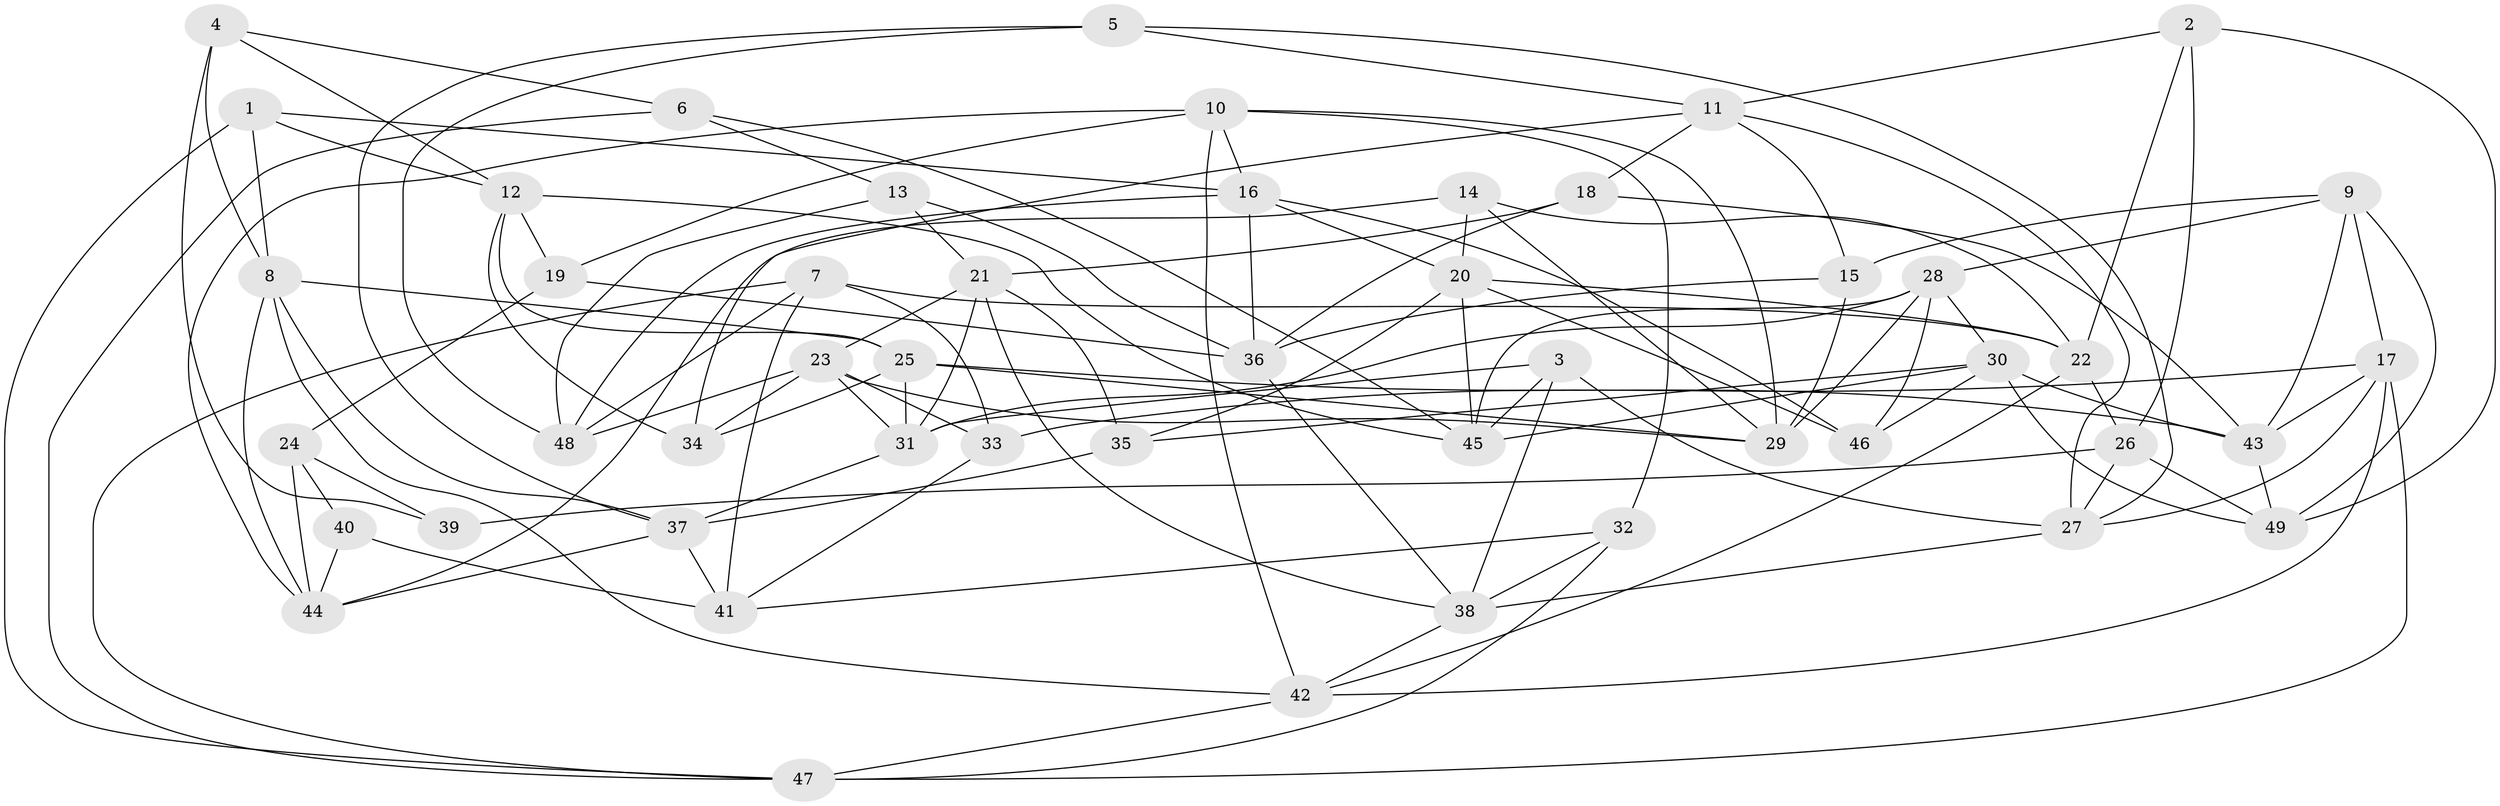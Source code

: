 // original degree distribution, {4: 1.0}
// Generated by graph-tools (version 1.1) at 2025/38/03/04/25 23:38:14]
// undirected, 49 vertices, 124 edges
graph export_dot {
  node [color=gray90,style=filled];
  1;
  2;
  3;
  4;
  5;
  6;
  7;
  8;
  9;
  10;
  11;
  12;
  13;
  14;
  15;
  16;
  17;
  18;
  19;
  20;
  21;
  22;
  23;
  24;
  25;
  26;
  27;
  28;
  29;
  30;
  31;
  32;
  33;
  34;
  35;
  36;
  37;
  38;
  39;
  40;
  41;
  42;
  43;
  44;
  45;
  46;
  47;
  48;
  49;
  1 -- 8 [weight=1.0];
  1 -- 12 [weight=1.0];
  1 -- 16 [weight=1.0];
  1 -- 47 [weight=1.0];
  2 -- 11 [weight=1.0];
  2 -- 22 [weight=1.0];
  2 -- 26 [weight=1.0];
  2 -- 49 [weight=1.0];
  3 -- 27 [weight=1.0];
  3 -- 31 [weight=1.0];
  3 -- 38 [weight=1.0];
  3 -- 45 [weight=1.0];
  4 -- 6 [weight=1.0];
  4 -- 8 [weight=1.0];
  4 -- 12 [weight=1.0];
  4 -- 39 [weight=1.0];
  5 -- 11 [weight=1.0];
  5 -- 27 [weight=1.0];
  5 -- 37 [weight=1.0];
  5 -- 48 [weight=1.0];
  6 -- 13 [weight=1.0];
  6 -- 45 [weight=1.0];
  6 -- 47 [weight=1.0];
  7 -- 22 [weight=1.0];
  7 -- 33 [weight=1.0];
  7 -- 41 [weight=1.0];
  7 -- 47 [weight=1.0];
  7 -- 48 [weight=2.0];
  8 -- 25 [weight=1.0];
  8 -- 37 [weight=1.0];
  8 -- 42 [weight=1.0];
  8 -- 44 [weight=1.0];
  9 -- 15 [weight=1.0];
  9 -- 17 [weight=1.0];
  9 -- 28 [weight=1.0];
  9 -- 43 [weight=1.0];
  9 -- 49 [weight=2.0];
  10 -- 16 [weight=1.0];
  10 -- 19 [weight=1.0];
  10 -- 29 [weight=1.0];
  10 -- 32 [weight=1.0];
  10 -- 42 [weight=1.0];
  10 -- 44 [weight=1.0];
  11 -- 15 [weight=1.0];
  11 -- 18 [weight=1.0];
  11 -- 27 [weight=1.0];
  11 -- 34 [weight=1.0];
  12 -- 19 [weight=1.0];
  12 -- 25 [weight=1.0];
  12 -- 34 [weight=1.0];
  12 -- 45 [weight=1.0];
  13 -- 21 [weight=1.0];
  13 -- 36 [weight=1.0];
  13 -- 48 [weight=1.0];
  14 -- 20 [weight=1.0];
  14 -- 22 [weight=1.0];
  14 -- 29 [weight=1.0];
  14 -- 44 [weight=1.0];
  15 -- 29 [weight=1.0];
  15 -- 36 [weight=1.0];
  16 -- 20 [weight=1.0];
  16 -- 36 [weight=1.0];
  16 -- 46 [weight=1.0];
  16 -- 48 [weight=1.0];
  17 -- 27 [weight=1.0];
  17 -- 33 [weight=1.0];
  17 -- 42 [weight=1.0];
  17 -- 43 [weight=1.0];
  17 -- 47 [weight=1.0];
  18 -- 21 [weight=1.0];
  18 -- 36 [weight=1.0];
  18 -- 43 [weight=1.0];
  19 -- 24 [weight=1.0];
  19 -- 36 [weight=1.0];
  20 -- 22 [weight=1.0];
  20 -- 35 [weight=1.0];
  20 -- 45 [weight=1.0];
  20 -- 46 [weight=1.0];
  21 -- 23 [weight=1.0];
  21 -- 31 [weight=1.0];
  21 -- 35 [weight=1.0];
  21 -- 38 [weight=1.0];
  22 -- 26 [weight=1.0];
  22 -- 42 [weight=1.0];
  23 -- 29 [weight=1.0];
  23 -- 31 [weight=1.0];
  23 -- 33 [weight=1.0];
  23 -- 34 [weight=1.0];
  23 -- 48 [weight=1.0];
  24 -- 39 [weight=1.0];
  24 -- 40 [weight=3.0];
  24 -- 44 [weight=1.0];
  25 -- 29 [weight=1.0];
  25 -- 31 [weight=1.0];
  25 -- 34 [weight=1.0];
  25 -- 43 [weight=1.0];
  26 -- 27 [weight=1.0];
  26 -- 39 [weight=2.0];
  26 -- 49 [weight=1.0];
  27 -- 38 [weight=1.0];
  28 -- 29 [weight=1.0];
  28 -- 30 [weight=1.0];
  28 -- 31 [weight=1.0];
  28 -- 45 [weight=1.0];
  28 -- 46 [weight=1.0];
  30 -- 35 [weight=1.0];
  30 -- 43 [weight=1.0];
  30 -- 45 [weight=1.0];
  30 -- 46 [weight=1.0];
  30 -- 49 [weight=1.0];
  31 -- 37 [weight=1.0];
  32 -- 38 [weight=1.0];
  32 -- 41 [weight=1.0];
  32 -- 47 [weight=1.0];
  33 -- 41 [weight=1.0];
  35 -- 37 [weight=1.0];
  36 -- 38 [weight=1.0];
  37 -- 41 [weight=1.0];
  37 -- 44 [weight=1.0];
  38 -- 42 [weight=1.0];
  40 -- 41 [weight=2.0];
  40 -- 44 [weight=1.0];
  42 -- 47 [weight=1.0];
  43 -- 49 [weight=1.0];
}
